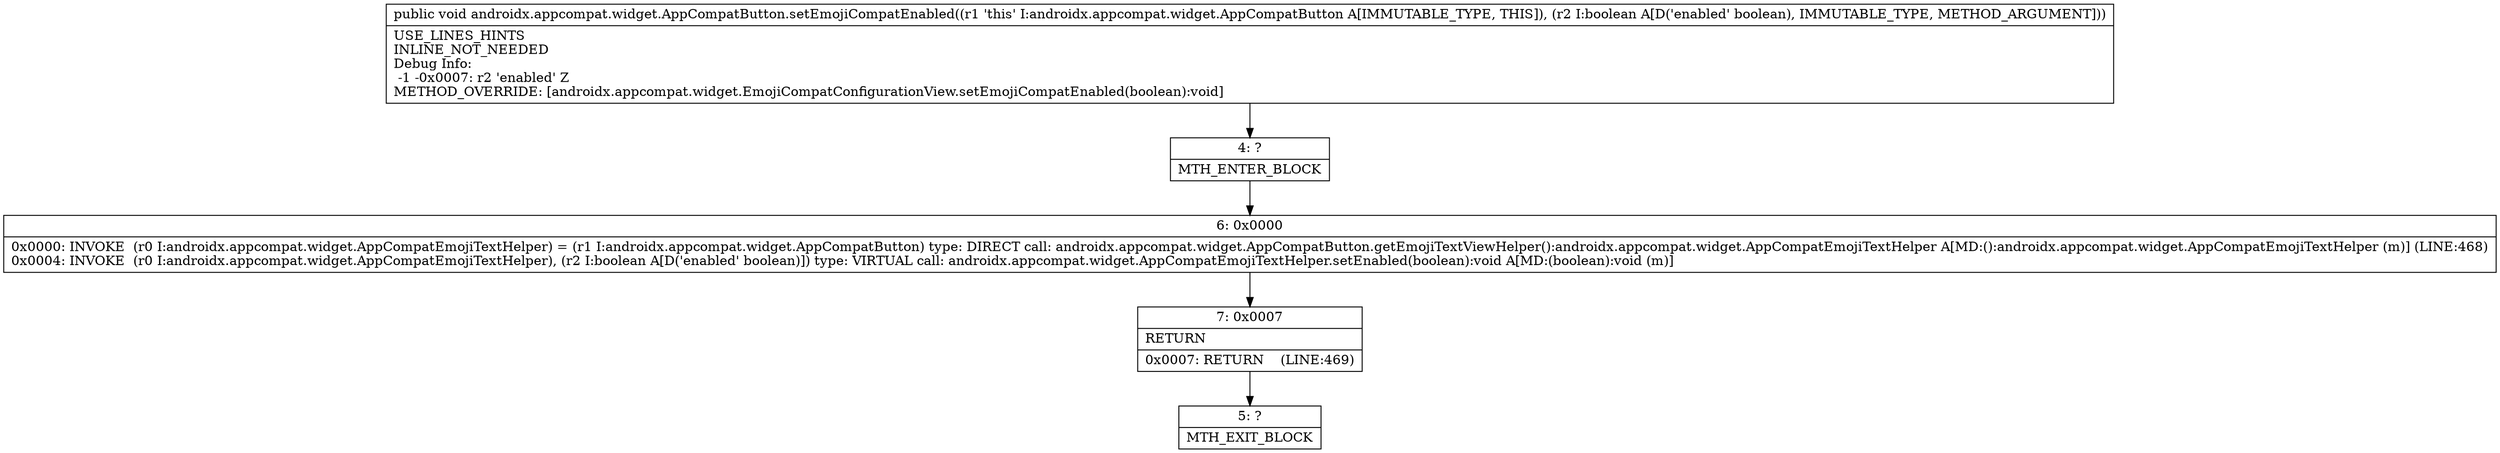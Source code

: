digraph "CFG forandroidx.appcompat.widget.AppCompatButton.setEmojiCompatEnabled(Z)V" {
Node_4 [shape=record,label="{4\:\ ?|MTH_ENTER_BLOCK\l}"];
Node_6 [shape=record,label="{6\:\ 0x0000|0x0000: INVOKE  (r0 I:androidx.appcompat.widget.AppCompatEmojiTextHelper) = (r1 I:androidx.appcompat.widget.AppCompatButton) type: DIRECT call: androidx.appcompat.widget.AppCompatButton.getEmojiTextViewHelper():androidx.appcompat.widget.AppCompatEmojiTextHelper A[MD:():androidx.appcompat.widget.AppCompatEmojiTextHelper (m)] (LINE:468)\l0x0004: INVOKE  (r0 I:androidx.appcompat.widget.AppCompatEmojiTextHelper), (r2 I:boolean A[D('enabled' boolean)]) type: VIRTUAL call: androidx.appcompat.widget.AppCompatEmojiTextHelper.setEnabled(boolean):void A[MD:(boolean):void (m)]\l}"];
Node_7 [shape=record,label="{7\:\ 0x0007|RETURN\l|0x0007: RETURN    (LINE:469)\l}"];
Node_5 [shape=record,label="{5\:\ ?|MTH_EXIT_BLOCK\l}"];
MethodNode[shape=record,label="{public void androidx.appcompat.widget.AppCompatButton.setEmojiCompatEnabled((r1 'this' I:androidx.appcompat.widget.AppCompatButton A[IMMUTABLE_TYPE, THIS]), (r2 I:boolean A[D('enabled' boolean), IMMUTABLE_TYPE, METHOD_ARGUMENT]))  | USE_LINES_HINTS\lINLINE_NOT_NEEDED\lDebug Info:\l  \-1 \-0x0007: r2 'enabled' Z\lMETHOD_OVERRIDE: [androidx.appcompat.widget.EmojiCompatConfigurationView.setEmojiCompatEnabled(boolean):void]\l}"];
MethodNode -> Node_4;Node_4 -> Node_6;
Node_6 -> Node_7;
Node_7 -> Node_5;
}

